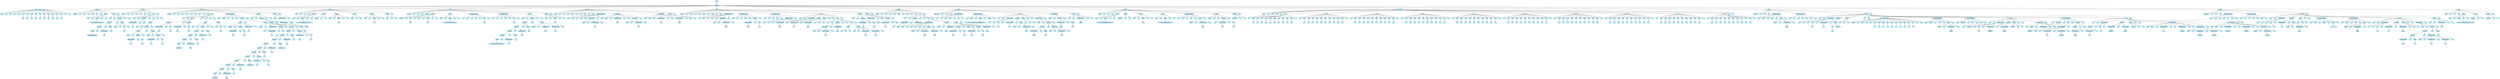 digraph arbolAST{
node [shape=oval, style=filled, color=lightblue2, fontname=Helvetica, fontsize=10];
edge [fontname=Helvetica, fontsize=10];
n0[label="INICIO"];
n1[label="INSTRUCCIONES"];
n0 -> n1;
n2[label="Declaracion de Arreglos"];
n1 -> n2;
n3[label="vector"];
n2 -> n3;
n4[label=":"];
n2 -> n4;
n5[label="INT"];
n2 -> n5;
n6[label="="];
n2 -> n6;
n7[label="["];
n2 -> n7;
n8[label="INT"];
n2 -> n8;
n9[label="100"];
n8 -> n9;
n10[label="INT"];
n2 -> n10;
n11[label="23"];
n10 -> n11;
n12[label="INT"];
n2 -> n12;
n13[label="54"];
n12 -> n13;
n14[label="INT"];
n2 -> n14;
n15[label="87"];
n14 -> n15;
n16[label="INT"];
n2 -> n16;
n17[label="64"];
n16 -> n17;
n18[label="INT"];
n2 -> n18;
n19[label="34"];
n18 -> n19;
n20[label="INT"];
n2 -> n20;
n21[label="78"];
n20 -> n21;
n22[label="INT"];
n2 -> n22;
n23[label="36"];
n22 -> n23;
n24[label="INT"];
n2 -> n24;
n25[label="14"];
n24 -> n25;
n26[label="INT"];
n2 -> n26;
n27[label="1"];
n26 -> n27;
n28[label="]"];
n2 -> n28;
n29[label=";"];
n2 -> n29;
n30[label="METODO"];
n1 -> n30;
n31[label="recursiva2"];
n30 -> n31;
n32[label="("];
n30 -> n32;
n33[label="valor"];
n30 -> n33;
n34[label=":"];
n30 -> n34;
n35[label="INT"];
n30 -> n35;
n36[label=")"];
n30 -> n36;
n37[label="{"];
n30 -> n37;
n38[label="PRINTLN"];
n30 -> n38;
n39[label="Println"];
n38 -> n39;
n40[label="("];
n38 -> n40;
n41[label="CADENA"];
n38 -> n41;
n42[label="========= Recursiva 2 ========="];
n41 -> n42;
n43[label=")"];
n38 -> n43;
n44[label=";"];
n38 -> n44;
n45[label="PRINTLN"];
n30 -> n45;
n46[label="Println"];
n45 -> n46;
n47[label="("];
n45 -> n47;
n48[label="ARITMETICA"];
n45 -> n48;
n49[label="ARITMETICA"];
n48 -> n49;
n50[label="ARITMETICA"];
n49 -> n50;
n51[label="CADENA"];
n50 -> n51;
n52[label="Resultado de fibonacci del valor "];
n51 -> n52;
n53[label="+"];
n50 -> n53;
n54[label="RECUPERAR_VARIABLE"];
n50 -> n54;
n55[label="valor"];
n54 -> n55;
n56[label="+"];
n49 -> n56;
n57[label="CADENA"];
n49 -> n57;
n58[label=" es "];
n57 -> n58;
n59[label="+"];
n48 -> n59;
n60[label="LLAMADA"];
n48 -> n60;
n61[label="fibonacci"];
n60 -> n61;
n62[label="("];
n60 -> n62;
n63[label="INT"];
n60 -> n63;
n64[label="20"];
n63 -> n64;
n65[label=")"];
n60 -> n65;
n66[label=")"];
n45 -> n66;
n67[label=";"];
n45 -> n67;
n68[label="}"];
n30 -> n68;
n69[label="METODO"];
n1 -> n69;
n70[label="fibonacci"];
n69 -> n70;
n71[label="("];
n69 -> n71;
n72[label="n"];
n69 -> n72;
n73[label=":"];
n69 -> n73;
n74[label="INT"];
n69 -> n74;
n75[label=")"];
n69 -> n75;
n76[label="{"];
n69 -> n76;
n77[label="IF"];
n69 -> n77;
n78[label="if"];
n77 -> n78;
n79[label="("];
n77 -> n79;
n80[label="RELACIONAL"];
n77 -> n80;
n81[label="RECUPERAR_VARIABLE"];
n80 -> n81;
n82[label="n"];
n81 -> n82;
n83[label=">"];
n80 -> n83;
n84[label="INT"];
n80 -> n84;
n85[label="1"];
n84 -> n85;
n86[label=")"];
n77 -> n86;
n87[label="{"];
n77 -> n87;
n88[label="IF"];
n77 -> n88;
n89[label="RETURN"];
n88 -> n89;
n90[label="return"];
n89 -> n90;
n91[label="ARITMETICA"];
n89 -> n91;
n92[label="LLAMADA"];
n91 -> n92;
n93[label="fibonacci"];
n92 -> n93;
n94[label="("];
n92 -> n94;
n95[label="ARITMETICA"];
n92 -> n95;
n96[label="RECUPERAR_VARIABLE"];
n95 -> n96;
n97[label="n"];
n96 -> n97;
n98[label="-"];
n95 -> n98;
n99[label="INT"];
n95 -> n99;
n100[label="1"];
n99 -> n100;
n101[label=")"];
n92 -> n101;
n102[label="+"];
n91 -> n102;
n103[label="LLAMADA"];
n91 -> n103;
n104[label="fibonacci"];
n103 -> n104;
n105[label="("];
n103 -> n105;
n106[label="ARITMETICA"];
n103 -> n106;
n107[label="RECUPERAR_VARIABLE"];
n106 -> n107;
n108[label="n"];
n107 -> n108;
n109[label="-"];
n106 -> n109;
n110[label="INT"];
n106 -> n110;
n111[label="2"];
n110 -> n111;
n112[label=")"];
n103 -> n112;
n113[label=";"];
n89 -> n113;
n114[label="}"];
n77 -> n114;
n115[label="}"];
n69 -> n115;
n116[label="METODO"];
n1 -> n116;
n117[label="recursiva3"];
n116 -> n117;
n118[label="("];
n116 -> n118;
n119[label="m"];
n116 -> n119;
n120[label=":"];
n116 -> n120;
n121[label="INT"];
n116 -> n121;
n122[label="n"];
n116 -> n122;
n123[label=":"];
n116 -> n123;
n124[label="INT"];
n116 -> n124;
n125[label=")"];
n116 -> n125;
n126[label="{"];
n116 -> n126;
n127[label="IF"];
n116 -> n127;
n128[label="if"];
n127 -> n128;
n129[label="("];
n127 -> n129;
n130[label="LOGICO"];
n127 -> n130;
n131[label="RELACIONAL"];
n130 -> n131;
n132[label="RECUPERAR_VARIABLE"];
n131 -> n132;
n133[label="m"];
n132 -> n133;
n134[label="=="];
n131 -> n134;
n135[label="INT"];
n131 -> n135;
n136[label="1"];
n135 -> n136;
n137[label="||"];
n130 -> n137;
n138[label="RELACIONAL"];
n130 -> n138;
n139[label="RECUPERAR_VARIABLE"];
n138 -> n139;
n140[label="n"];
n139 -> n140;
n141[label="=="];
n138 -> n141;
n142[label="INT"];
n138 -> n142;
n143[label="1"];
n142 -> n143;
n144[label=")"];
n127 -> n144;
n145[label="{"];
n127 -> n145;
n146[label="IF"];
n127 -> n146;
n147[label="PRINTLN"];
n146 -> n147;
n148[label="Println"];
n147 -> n148;
n149[label="("];
n147 -> n149;
n150[label="ARITMETICA"];
n147 -> n150;
n151[label="ARITMETICA"];
n150 -> n151;
n152[label="ARITMETICA"];
n151 -> n152;
n153[label="ARITMETICA"];
n152 -> n153;
n154[label="CADENA"];
n153 -> n154;
n155[label="Contar Caminos ("];
n154 -> n155;
n156[label="+"];
n153 -> n156;
n157[label="RECUPERAR_VARIABLE"];
n153 -> n157;
n158[label="m"];
n157 -> n158;
n159[label="+"];
n152 -> n159;
n160[label="CADENA"];
n152 -> n160;
n161[label=", "];
n160 -> n161;
n162[label="+"];
n151 -> n162;
n163[label="RECUPERAR_VARIABLE"];
n151 -> n163;
n164[label="n"];
n163 -> n164;
n165[label="+"];
n150 -> n165;
n166[label="CADENA"];
n150 -> n166;
n167[label=") = 1"];
n166 -> n167;
n168[label=")"];
n147 -> n168;
n169[label=";"];
n147 -> n169;
n170[label="RETURN"];
n146 -> n170;
n171[label="return"];
n170 -> n171;
n172[label="INT"];
n170 -> n172;
n173[label="1"];
n172 -> n173;
n174[label=";"];
n170 -> n174;
n175[label="}"];
n127 -> n175;
n176[label="DECLARACION_VARIABLES"];
n116 -> n176;
n177[label="var"];
n176 -> n177;
n178[label="resultado"];
n176 -> n178;
n179[label=":"];
n176 -> n179;
n180[label="INT"];
n176 -> n180;
n181[label="="];
n176 -> n181;
n182[label="ARITMETICA"];
n176 -> n182;
n183[label="LLAMADA"];
n182 -> n183;
n184[label="recursiva3"];
n183 -> n184;
n185[label="("];
n183 -> n185;
n186[label="ARITMETICA"];
n183 -> n186;
n187[label="RECUPERAR_VARIABLE"];
n186 -> n187;
n188[label="m"];
n187 -> n188;
n189[label="-"];
n186 -> n189;
n190[label="INT"];
n186 -> n190;
n191[label="1"];
n190 -> n191;
n192[label="RECUPERAR_VARIABLE"];
n183 -> n192;
n193[label="n"];
n192 -> n193;
n194[label=")"];
n183 -> n194;
n195[label="+"];
n182 -> n195;
n196[label="LLAMADA"];
n182 -> n196;
n197[label="recursiva3"];
n196 -> n197;
n198[label="("];
n196 -> n198;
n199[label="RECUPERAR_VARIABLE"];
n196 -> n199;
n200[label="m"];
n199 -> n200;
n201[label="ARITMETICA"];
n196 -> n201;
n202[label="RECUPERAR_VARIABLE"];
n201 -> n202;
n203[label="n"];
n202 -> n203;
n204[label="-"];
n201 -> n204;
n205[label="INT"];
n201 -> n205;
n206[label="1"];
n205 -> n206;
n207[label=")"];
n196 -> n207;
n208[label=";"];
n176 -> n208;
n209[label="PRINTLN"];
n116 -> n209;
n210[label="Println"];
n209 -> n210;
n211[label="("];
n209 -> n211;
n212[label="ARITMETICA"];
n209 -> n212;
n213[label="ARITMETICA"];
n212 -> n213;
n214[label="ARITMETICA"];
n213 -> n214;
n215[label="ARITMETICA"];
n214 -> n215;
n216[label="ARITMETICA"];
n215 -> n216;
n217[label="ARITMETICA"];
n216 -> n217;
n218[label="ARITMETICA"];
n217 -> n218;
n219[label="ARITMETICA"];
n218 -> n219;
n220[label="ARITMETICA"];
n219 -> n220;
n221[label="ARITMETICA"];
n220 -> n221;
n222[label="ARITMETICA"];
n221 -> n222;
n223[label="ARITMETICA"];
n222 -> n223;
n224[label="ARITMETICA"];
n223 -> n224;
n225[label="CADENA"];
n224 -> n225;
n226[label="Contar Caminos ("];
n225 -> n226;
n227[label="+"];
n224 -> n227;
n228[label="RECUPERAR_VARIABLE"];
n224 -> n228;
n229[label="m"];
n228 -> n229;
n230[label="+"];
n223 -> n230;
n231[label="CADENA"];
n223 -> n231;
n232[label=", "];
n231 -> n232;
n233[label="+"];
n222 -> n233;
n234[label="RECUPERAR_VARIABLE"];
n222 -> n234;
n235[label="n"];
n234 -> n235;
n236[label="+"];
n221 -> n236;
n237[label="CADENA"];
n221 -> n237;
n238[label=") = Contar Caminos("];
n237 -> n238;
n239[label="+"];
n220 -> n239;
n240[label="ARITMETICA"];
n220 -> n240;
n241[label="RECUPERAR_VARIABLE"];
n240 -> n241;
n242[label="m"];
n241 -> n242;
n243[label="-"];
n240 -> n243;
n244[label="INT"];
n240 -> n244;
n245[label="1"];
n244 -> n245;
n246[label="+"];
n219 -> n246;
n247[label="CADENA"];
n219 -> n247;
n248[label=", "];
n247 -> n248;
n249[label="+"];
n218 -> n249;
n250[label="RECUPERAR_VARIABLE"];
n218 -> n250;
n251[label="n"];
n250 -> n251;
n252[label="+"];
n217 -> n252;
n253[label="CADENA"];
n217 -> n253;
n254[label=") + Contar Caminos("];
n253 -> n254;
n255[label="+"];
n216 -> n255;
n256[label="RECUPERAR_VARIABLE"];
n216 -> n256;
n257[label="m"];
n256 -> n257;
n258[label="+"];
n215 -> n258;
n259[label="CADENA"];
n215 -> n259;
n260[label=", "];
n259 -> n260;
n261[label="+"];
n214 -> n261;
n262[label="ARITMETICA"];
n214 -> n262;
n263[label="RECUPERAR_VARIABLE"];
n262 -> n263;
n264[label="n"];
n263 -> n264;
n265[label="-"];
n262 -> n265;
n266[label="INT"];
n262 -> n266;
n267[label="1"];
n266 -> n267;
n268[label="+"];
n213 -> n268;
n269[label="CADENA"];
n213 -> n269;
n270[label=") = "];
n269 -> n270;
n271[label="+"];
n212 -> n271;
n272[label="RECUPERAR_VARIABLE"];
n212 -> n272;
n273[label="resultado"];
n272 -> n273;
n274[label=")"];
n209 -> n274;
n275[label=";"];
n209 -> n275;
n276[label="RETURN"];
n116 -> n276;
n277[label="return"];
n276 -> n277;
n278[label="RECUPERAR_VARIABLE"];
n276 -> n278;
n279[label="resultado"];
n278 -> n279;
n280[label=";"];
n276 -> n280;
n281[label="}"];
n116 -> n281;
n282[label="METODO"];
n1 -> n282;
n283[label="main"];
n282 -> n283;
n284[label="("];
n282 -> n284;
n285[label=")"];
n282 -> n285;
n286[label="{"];
n282 -> n286;
n287[label="PRINTLN"];
n282 -> n287;
n288[label="Println"];
n287 -> n288;
n289[label="("];
n287 -> n289;
n290[label="CADENA"];
n287 -> n290;
n291[label="-----------------CALIFICACION ARCHIVO 2-----------------\n"];
n290 -> n291;
n292[label=")"];
n287 -> n292;
n293[label=";"];
n287 -> n293;
n294[label="LLAMADA"];
n282 -> n294;
n295[label="recursivas"];
n294 -> n295;
n296[label="("];
n294 -> n296;
n297[label=")"];
n294 -> n297;
n298[label="PRINTLN"];
n282 -> n298;
n299[label="Println"];
n298 -> n299;
n300[label="("];
n298 -> n300;
n301[label="CADENA"];
n298 -> n301;
n302[label=""];
n301 -> n302;
n303[label=")"];
n298 -> n303;
n304[label=";"];
n298 -> n304;
n305[label="LLAMADA"];
n282 -> n305;
n306[label="vector1"];
n305 -> n306;
n307[label="("];
n305 -> n307;
n308[label=")"];
n305 -> n308;
n309[label="PRINTLN"];
n282 -> n309;
n310[label="Println"];
n309 -> n310;
n311[label="("];
n309 -> n311;
n312[label="CADENA"];
n309 -> n312;
n313[label=""];
n312 -> n313;
n314[label=")"];
n309 -> n314;
n315[label=";"];
n309 -> n315;
n316[label="LLAMADA"];
n282 -> n316;
n317[label="matriz"];
n316 -> n317;
n318[label="("];
n316 -> n318;
n319[label=")"];
n316 -> n319;
n320[label="}"];
n282 -> n320;
n321[label="METODO"];
n1 -> n321;
n322[label="recursivas"];
n321 -> n322;
n323[label="("];
n321 -> n323;
n324[label=")"];
n321 -> n324;
n325[label="{"];
n321 -> n325;
n326[label="LLAMADA"];
n321 -> n326;
n327[label="recursiva2"];
n326 -> n327;
n328[label="("];
n326 -> n328;
n329[label="INT"];
n326 -> n329;
n330[label="20"];
n329 -> n330;
n331[label=")"];
n326 -> n331;
n332[label="PRINTLN"];
n321 -> n332;
n333[label="Println"];
n332 -> n333;
n334[label="("];
n332 -> n334;
n335[label="CADENA"];
n332 -> n335;
n336[label=""];
n335 -> n336;
n337[label=")"];
n332 -> n337;
n338[label=";"];
n332 -> n338;
n339[label="PRINTLN"];
n321 -> n339;
n340[label="Println"];
n339 -> n340;
n341[label="("];
n339 -> n341;
n342[label="CADENA"];
n339 -> n342;
n343[label="========= Recursiva 3 ========="];
n342 -> n343;
n344[label=")"];
n339 -> n344;
n345[label=";"];
n339 -> n345;
n346[label="DECLARACION_VARIABLES"];
n321 -> n346;
n347[label="var"];
n346 -> n347;
n348[label="m"];
n346 -> n348;
n349[label=":"];
n346 -> n349;
n350[label="INT"];
n346 -> n350;
n351[label="="];
n346 -> n351;
n352[label="INT"];
n346 -> n352;
n353[label="3"];
n352 -> n353;
n354[label=";"];
n346 -> n354;
n355[label="DECLARACION_VARIABLES"];
n321 -> n355;
n356[label="var"];
n355 -> n356;
n357[label="n"];
n355 -> n357;
n358[label=":"];
n355 -> n358;
n359[label="INT"];
n355 -> n359;
n360[label="="];
n355 -> n360;
n361[label="INT"];
n355 -> n361;
n362[label="3"];
n361 -> n362;
n363[label=";"];
n355 -> n363;
n364[label="PRINTLN"];
n321 -> n364;
n365[label="Println"];
n364 -> n365;
n366[label="("];
n364 -> n366;
n367[label="ARITMETICA"];
n364 -> n367;
n368[label="ARITMETICA"];
n367 -> n368;
n369[label="ARITMETICA"];
n368 -> n369;
n370[label="ARITMETICA"];
n369 -> n370;
n371[label="ARITMETICA"];
n370 -> n371;
n372[label="CADENA"];
n371 -> n372;
n373[label="La cantidad de caminos en una cuadricula de "];
n372 -> n373;
n374[label="+"];
n371 -> n374;
n375[label="RECUPERAR_VARIABLE"];
n371 -> n375;
n376[label="m"];
n375 -> n376;
n377[label="+"];
n370 -> n377;
n378[label="CADENA"];
n370 -> n378;
n379[label="x"];
n378 -> n379;
n380[label="+"];
n369 -> n380;
n381[label="RECUPERAR_VARIABLE"];
n369 -> n381;
n382[label="n"];
n381 -> n382;
n383[label="+"];
n368 -> n383;
n384[label="CADENA"];
n368 -> n384;
n385[label=" es: "];
n384 -> n385;
n386[label="+"];
n367 -> n386;
n387[label="LLAMADA"];
n367 -> n387;
n388[label="recursiva3"];
n387 -> n388;
n389[label="("];
n387 -> n389;
n390[label="RECUPERAR_VARIABLE"];
n387 -> n390;
n391[label="m"];
n390 -> n391;
n392[label="RECUPERAR_VARIABLE"];
n387 -> n392;
n393[label="n"];
n392 -> n393;
n394[label=")"];
n387 -> n394;
n395[label=")"];
n364 -> n395;
n396[label=";"];
n364 -> n396;
n397[label="PRINTLN"];
n321 -> n397;
n398[label="Println"];
n397 -> n398;
n399[label="("];
n397 -> n399;
n400[label="CADENA"];
n397 -> n400;
n401[label=""];
n400 -> n401;
n402[label=")"];
n397 -> n402;
n403[label=";"];
n397 -> n403;
n404[label="}"];
n321 -> n404;
n405[label="METODO"];
n1 -> n405;
n406[label="swap"];
n405 -> n406;
n407[label="("];
n405 -> n407;
n408[label="i"];
n405 -> n408;
n409[label=":"];
n405 -> n409;
n410[label="INT"];
n405 -> n410;
n411[label="j"];
n405 -> n411;
n412[label=":"];
n405 -> n412;
n413[label="INT"];
n405 -> n413;
n414[label=")"];
n405 -> n414;
n415[label="{"];
n405 -> n415;
n416[label="DECLARACION_VARIABLES"];
n405 -> n416;
n417[label="const"];
n416 -> n417;
n418[label="temp"];
n416 -> n418;
n419[label=":"];
n416 -> n419;
n420[label="INT"];
n416 -> n420;
n421[label="="];
n416 -> n421;
n422[label="ACCESO_VECTOR"];
n416 -> n422;
n423[label="vector"];
n422 -> n423;
n424[label="["];
n422 -> n424;
n425[label="RECUPERAR_VARIABLE"];
n422 -> n425;
n426[label="i"];
n425 -> n426;
n427[label="]"];
n422 -> n427;
n428[label=";"];
n416 -> n428;
n429[label="ASIG_ARREGLOS"];
n405 -> n429;
n430[label="ASIG"];
n429 -> n430;
n431[label="vector"];
n429 -> n431;
n432[label="["];
n429 -> n432;
n433[label="RECUPERAR_VARIABLE"];
n429 -> n433;
n434[label="i"];
n433 -> n434;
n435[label="]"];
n429 -> n435;
n436[label="="];
n429 -> n436;
n437[label="ACCESO_VECTOR"];
n429 -> n437;
n438[label="vector"];
n437 -> n438;
n439[label="["];
n437 -> n439;
n440[label="RECUPERAR_VARIABLE"];
n437 -> n440;
n441[label="j"];
n440 -> n441;
n442[label="]"];
n437 -> n442;
n443[label=";"];
n429 -> n443;
n444[label="ASIG_ARREGLOS"];
n405 -> n444;
n445[label="ASIG"];
n444 -> n445;
n446[label="vector"];
n444 -> n446;
n447[label="["];
n444 -> n447;
n448[label="RECUPERAR_VARIABLE"];
n444 -> n448;
n449[label="j"];
n448 -> n449;
n450[label="]"];
n444 -> n450;
n451[label="="];
n444 -> n451;
n452[label="RECUPERAR_VARIABLE"];
n444 -> n452;
n453[label="temp"];
n452 -> n453;
n454[label=";"];
n444 -> n454;
n455[label="RETURN"];
n405 -> n455;
n456[label="return"];
n455 -> n456;
n457[label=";"];
n455 -> n457;
n458[label="}"];
n405 -> n458;
n459[label="METODO"];
n1 -> n459;
n460[label="particion"];
n459 -> n460;
n461[label="("];
n459 -> n461;
n462[label="menor"];
n459 -> n462;
n463[label=":"];
n459 -> n463;
n464[label="INT"];
n459 -> n464;
n465[label="mayor"];
n459 -> n465;
n466[label=":"];
n459 -> n466;
n467[label="INT"];
n459 -> n467;
n468[label=")"];
n459 -> n468;
n469[label="{"];
n459 -> n469;
n470[label="DECLARACION_VARIABLES"];
n459 -> n470;
n471[label="var"];
n470 -> n471;
n472[label="pivote"];
n470 -> n472;
n473[label=":"];
n470 -> n473;
n474[label="INT"];
n470 -> n474;
n475[label="="];
n470 -> n475;
n476[label="ACCESO_VECTOR"];
n470 -> n476;
n477[label="vector"];
n476 -> n477;
n478[label="["];
n476 -> n478;
n479[label="RECUPERAR_VARIABLE"];
n476 -> n479;
n480[label="mayor"];
n479 -> n480;
n481[label="]"];
n476 -> n481;
n482[label=";"];
n470 -> n482;
n483[label="DECLARACION_VARIABLES"];
n459 -> n483;
n484[label="var"];
n483 -> n484;
n485[label="i"];
n483 -> n485;
n486[label=":"];
n483 -> n486;
n487[label="INT"];
n483 -> n487;
n488[label="="];
n483 -> n488;
n489[label="ARITMETICA"];
n483 -> n489;
n490[label="RECUPERAR_VARIABLE"];
n489 -> n490;
n491[label="menor"];
n490 -> n491;
n492[label="-"];
n489 -> n492;
n493[label="INT"];
n489 -> n493;
n494[label="1"];
n493 -> n494;
n495[label=";"];
n483 -> n495;
n496[label="DECLARACION_VARIABLES"];
n459 -> n496;
n497[label="var"];
n496 -> n497;
n498[label="j"];
n496 -> n498;
n499[label=":"];
n496 -> n499;
n500[label="INT"];
n496 -> n500;
n501[label="="];
n496 -> n501;
n502[label="RECUPERAR_VARIABLE"];
n496 -> n502;
n503[label="menor"];
n502 -> n503;
n504[label=";"];
n496 -> n504;
n505[label="FOR"];
n459 -> n505;
n506[label="for"];
n505 -> n506;
n507[label="("];
n505 -> n507;
n508[label="ASIGNAR_VARIABLE"];
n505 -> n508;
n509[label="j"];
n508 -> n509;
n510[label="="];
n508 -> n510;
n511[label="RECUPERAR_VARIABLE"];
n508 -> n511;
n512[label="menor"];
n511 -> n512;
n513[label=";"];
n508 -> n513;
n514[label="RELACIONAL"];
n505 -> n514;
n515[label="RECUPERAR_VARIABLE"];
n514 -> n515;
n516[label="j"];
n515 -> n516;
n517[label="<="];
n514 -> n517;
n518[label="RECUPERAR_VARIABLE"];
n514 -> n518;
n519[label="mayor"];
n518 -> n519;
n520[label="INC_DEC"];
n505 -> n520;
n521[label="j"];
n520 -> n521;
n522[label="++"];
n520 -> n522;
n523[label=";"];
n520 -> n523;
n524[label=")"];
n505 -> n524;
n525[label="{"];
n505 -> n525;
n526[label="IF"];
n505 -> n526;
n527[label="if"];
n526 -> n527;
n528[label="("];
n526 -> n528;
n529[label="RELACIONAL"];
n526 -> n529;
n530[label="ACCESO_VECTOR"];
n529 -> n530;
n531[label="vector"];
n530 -> n531;
n532[label="["];
n530 -> n532;
n533[label="RECUPERAR_VARIABLE"];
n530 -> n533;
n534[label="j"];
n533 -> n534;
n535[label="]"];
n530 -> n535;
n536[label="<"];
n529 -> n536;
n537[label="RECUPERAR_VARIABLE"];
n529 -> n537;
n538[label="pivote"];
n537 -> n538;
n539[label=")"];
n526 -> n539;
n540[label="{"];
n526 -> n540;
n541[label="IF"];
n526 -> n541;
n542[label="INC_DEC"];
n541 -> n542;
n543[label="i"];
n542 -> n543;
n544[label="++"];
n542 -> n544;
n545[label=";"];
n542 -> n545;
n546[label="LLAMADA"];
n541 -> n546;
n547[label="swap"];
n546 -> n547;
n548[label="("];
n546 -> n548;
n549[label="RECUPERAR_VARIABLE"];
n546 -> n549;
n550[label="i"];
n549 -> n550;
n551[label="RECUPERAR_VARIABLE"];
n546 -> n551;
n552[label="j"];
n551 -> n552;
n553[label=")"];
n546 -> n553;
n554[label="}"];
n526 -> n554;
n555[label="}"];
n505 -> n555;
n556[label="LLAMADA"];
n459 -> n556;
n557[label="swap"];
n556 -> n557;
n558[label="("];
n556 -> n558;
n559[label="ARITMETICA"];
n556 -> n559;
n560[label="RECUPERAR_VARIABLE"];
n559 -> n560;
n561[label="i"];
n560 -> n561;
n562[label="+"];
n559 -> n562;
n563[label="INT"];
n559 -> n563;
n564[label="1"];
n563 -> n564;
n565[label="RECUPERAR_VARIABLE"];
n556 -> n565;
n566[label="mayor"];
n565 -> n566;
n567[label=")"];
n556 -> n567;
n568[label="RETURN"];
n459 -> n568;
n569[label="return"];
n568 -> n569;
n570[label="ARITMETICA"];
n568 -> n570;
n571[label="RECUPERAR_VARIABLE"];
n570 -> n571;
n572[label="i"];
n571 -> n572;
n573[label="+"];
n570 -> n573;
n574[label="INT"];
n570 -> n574;
n575[label="1"];
n574 -> n575;
n576[label=";"];
n568 -> n576;
n577[label="}"];
n459 -> n577;
n578[label="METODO"];
n1 -> n578;
n579[label="quicksort"];
n578 -> n579;
n580[label="("];
n578 -> n580;
n581[label="menor"];
n578 -> n581;
n582[label=":"];
n578 -> n582;
n583[label="INT"];
n578 -> n583;
n584[label="mayor"];
n578 -> n584;
n585[label=":"];
n578 -> n585;
n586[label="INT"];
n578 -> n586;
n587[label=")"];
n578 -> n587;
n588[label="{"];
n578 -> n588;
n589[label="IF"];
n578 -> n589;
n590[label="if"];
n589 -> n590;
n591[label="("];
n589 -> n591;
n592[label="RELACIONAL"];
n589 -> n592;
n593[label="RECUPERAR_VARIABLE"];
n592 -> n593;
n594[label="menor"];
n593 -> n594;
n595[label="<"];
n592 -> n595;
n596[label="RECUPERAR_VARIABLE"];
n592 -> n596;
n597[label="mayor"];
n596 -> n597;
n598[label=")"];
n589 -> n598;
n599[label="{"];
n589 -> n599;
n600[label="IF"];
n589 -> n600;
n601[label="DECLARACION_VARIABLES"];
n600 -> n601;
n602[label="var"];
n601 -> n602;
n603[label="pi"];
n601 -> n603;
n604[label=":"];
n601 -> n604;
n605[label="INT"];
n601 -> n605;
n606[label="="];
n601 -> n606;
n607[label="LLAMADA"];
n601 -> n607;
n608[label="particion"];
n607 -> n608;
n609[label="("];
n607 -> n609;
n610[label="RECUPERAR_VARIABLE"];
n607 -> n610;
n611[label="menor"];
n610 -> n611;
n612[label="RECUPERAR_VARIABLE"];
n607 -> n612;
n613[label="mayor"];
n612 -> n613;
n614[label=")"];
n607 -> n614;
n615[label=";"];
n601 -> n615;
n616[label="LLAMADA"];
n600 -> n616;
n617[label="quicksort"];
n616 -> n617;
n618[label="("];
n616 -> n618;
n619[label="RECUPERAR_VARIABLE"];
n616 -> n619;
n620[label="menor"];
n619 -> n620;
n621[label="ARITMETICA"];
n616 -> n621;
n622[label="RECUPERAR_VARIABLE"];
n621 -> n622;
n623[label="pi"];
n622 -> n623;
n624[label="-"];
n621 -> n624;
n625[label="INT"];
n621 -> n625;
n626[label="1"];
n625 -> n626;
n627[label=")"];
n616 -> n627;
n628[label="LLAMADA"];
n600 -> n628;
n629[label="quicksort"];
n628 -> n629;
n630[label="("];
n628 -> n630;
n631[label="ARITMETICA"];
n628 -> n631;
n632[label="RECUPERAR_VARIABLE"];
n631 -> n632;
n633[label="pi"];
n632 -> n633;
n634[label="+"];
n631 -> n634;
n635[label="INT"];
n631 -> n635;
n636[label="1"];
n635 -> n636;
n637[label="RECUPERAR_VARIABLE"];
n628 -> n637;
n638[label="mayor"];
n637 -> n638;
n639[label=")"];
n628 -> n639;
n640[label="}"];
n589 -> n640;
n641[label="}"];
n578 -> n641;
n642[label="METODO"];
n1 -> n642;
n643[label="imprimirvector"];
n642 -> n643;
n644[label="("];
n642 -> n644;
n645[label=")"];
n642 -> n645;
n646[label="{"];
n642 -> n646;
n647[label="DECLARACION_VARIABLES"];
n642 -> n647;
n648[label="var"];
n647 -> n648;
n649[label="i"];
n647 -> n649;
n650[label=":"];
n647 -> n650;
n651[label="INT"];
n647 -> n651;
n652[label="="];
n647 -> n652;
n653[label="INT"];
n647 -> n653;
n654[label="0"];
n653 -> n654;
n655[label=";"];
n647 -> n655;
n656[label="DECLARACION_VARIABLES"];
n642 -> n656;
n657[label="var"];
n656 -> n657;
n658[label="cadena"];
n656 -> n658;
n659[label=":"];
n656 -> n659;
n660[label="CADENA"];
n656 -> n660;
n661[label="="];
n656 -> n661;
n662[label="CADENA"];
n656 -> n662;
n663[label="[ 100 23 54 87 64 34 78 36 14 1 ] 1 14 23 34 36 54 64 78 87 100 ]"];
n662 -> n663;
n664[label=";"];
n656 -> n664;
n665[label="FOR"];
n642 -> n665;
n666[label="for"];
n665 -> n666;
n667[label="("];
n665 -> n667;
n668[label="ASIGNAR_VARIABLE"];
n665 -> n668;
n669[label="i"];
n668 -> n669;
n670[label="="];
n668 -> n670;
n671[label="INT"];
n668 -> n671;
n672[label="0"];
n671 -> n672;
n673[label=";"];
n668 -> n673;
n674[label="RELACIONAL"];
n665 -> n674;
n675[label="RECUPERAR_VARIABLE"];
n674 -> n675;
n676[label="i"];
n675 -> n676;
n677[label="<"];
n674 -> n677;
n678[label="LENGTH"];
n674 -> n678;
n679[label="LENGTH"];
n678 -> n679;
n680[label="("];
n678 -> n680;
n681[label="RECUPERAR_VARIABLE"];
n678 -> n681;
n682[label="vector"];
n681 -> n682;
n683[label=")"];
n678 -> n683;
n684[label="INC_DEC"];
n665 -> n684;
n685[label="i"];
n684 -> n685;
n686[label="++"];
n684 -> n686;
n687[label=";"];
n684 -> n687;
n688[label=")"];
n665 -> n688;
n689[label="{"];
n665 -> n689;
n690[label="ASIGNAR_VARIABLE"];
n665 -> n690;
n691[label="cadena"];
n690 -> n691;
n692[label="="];
n690 -> n692;
n693[label="ARITMETICA"];
n690 -> n693;
n694[label="ARITMETICA"];
n693 -> n694;
n695[label="RECUPERAR_VARIABLE"];
n694 -> n695;
n696[label="cadena"];
n695 -> n696;
n697[label="+"];
n694 -> n697;
n698[label="CADENA"];
n694 -> n698;
n699[label=" "];
n698 -> n699;
n700[label="+"];
n693 -> n700;
n701[label="ACCESO_VECTOR"];
n693 -> n701;
n702[label="vector"];
n701 -> n702;
n703[label="["];
n701 -> n703;
n704[label="RECUPERAR_VARIABLE"];
n701 -> n704;
n705[label="i"];
n704 -> n705;
n706[label="]"];
n701 -> n706;
n707[label=";"];
n690 -> n707;
n708[label="}"];
n665 -> n708;
n709[label="ASIGNAR_VARIABLE"];
n642 -> n709;
n710[label="cadena"];
n709 -> n710;
n711[label="="];
n709 -> n711;
n712[label="ARITMETICA"];
n709 -> n712;
n713[label="RECUPERAR_VARIABLE"];
n712 -> n713;
n714[label="cadena"];
n713 -> n714;
n715[label="+"];
n712 -> n715;
n716[label="CADENA"];
n712 -> n716;
n717[label=" ]"];
n716 -> n717;
n718[label=";"];
n709 -> n718;
n719[label="PRINTLN"];
n642 -> n719;
n720[label="Println"];
n719 -> n720;
n721[label="("];
n719 -> n721;
n722[label="RECUPERAR_VARIABLE"];
n719 -> n722;
n723[label="cadena"];
n722 -> n723;
n724[label=")"];
n719 -> n724;
n725[label=";"];
n719 -> n725;
n726[label="}"];
n642 -> n726;
n727[label="METODO"];
n1 -> n727;
n728[label="vector1"];
n727 -> n728;
n729[label="("];
n727 -> n729;
n730[label=")"];
n727 -> n730;
n731[label="{"];
n727 -> n731;
n732[label="PRINTLN"];
n727 -> n732;
n733[label="Println"];
n732 -> n733;
n734[label="("];
n732 -> n734;
n735[label="CADENA"];
n732 -> n735;
n736[label="========= Vector desordenado ========="];
n735 -> n736;
n737[label=")"];
n732 -> n737;
n738[label=";"];
n732 -> n738;
n739[label="LLAMADA"];
n727 -> n739;
n740[label="imprimirvector"];
n739 -> n740;
n741[label="("];
n739 -> n741;
n742[label=")"];
n739 -> n742;
n743[label="PRINTLN"];
n727 -> n743;
n744[label="Println"];
n743 -> n744;
n745[label="("];
n743 -> n745;
n746[label="CADENA"];
n743 -> n746;
n747[label=""];
n746 -> n747;
n748[label=")"];
n743 -> n748;
n749[label=";"];
n743 -> n749;
n750[label="PRINTLN"];
n727 -> n750;
n751[label="Println"];
n750 -> n751;
n752[label="("];
n750 -> n752;
n753[label="CADENA"];
n750 -> n753;
n754[label="========= Vector ordenado ========="];
n753 -> n754;
n755[label=")"];
n750 -> n755;
n756[label=";"];
n750 -> n756;
n757[label="DECLARACION_VARIABLES"];
n727 -> n757;
n758[label="var"];
n757 -> n758;
n759[label="n"];
n757 -> n759;
n760[label=":"];
n757 -> n760;
n761[label="INT"];
n757 -> n761;
n762[label="="];
n757 -> n762;
n763[label="LENGTH"];
n757 -> n763;
n764[label="LENGTH"];
n763 -> n764;
n765[label="("];
n763 -> n765;
n766[label="RECUPERAR_VARIABLE"];
n763 -> n766;
n767[label="vector"];
n766 -> n767;
n768[label=")"];
n763 -> n768;
n769[label=";"];
n757 -> n769;
n770[label="LLAMADA"];
n727 -> n770;
n771[label="quicksort"];
n770 -> n771;
n772[label="("];
n770 -> n772;
n773[label="INT"];
n770 -> n773;
n774[label="0"];
n773 -> n774;
n775[label="ARITMETICA"];
n770 -> n775;
n776[label="RECUPERAR_VARIABLE"];
n775 -> n776;
n777[label="n"];
n776 -> n777;
n778[label="-"];
n775 -> n778;
n779[label="INT"];
n775 -> n779;
n780[label="1"];
n779 -> n780;
n781[label=")"];
n770 -> n781;
n782[label="LLAMADA"];
n727 -> n782;
n783[label="imprimirvector"];
n782 -> n783;
n784[label="("];
n782 -> n784;
n785[label=")"];
n782 -> n785;
n786[label="}"];
n727 -> n786;
n787[label="Declaracion de Arreglos 2D"];
n1 -> n787;
n788[label="vector2"];
n787 -> n788;
n789[label=":"];
n787 -> n789;
n790[label="CHAR"];
n787 -> n790;
n791[label="="];
n787 -> n791;
n792[label="["];
n787 -> n792;
n793[label="Fila"];
n787 -> n793;
n794[label="["];
n793 -> n794;
n795[label="CHAR"];
n793 -> n795;
n796[label="."];
n795 -> n796;
n797[label="CHAR"];
n793 -> n797;
n798[label="."];
n797 -> n798;
n799[label="CHAR"];
n793 -> n799;
n800[label="."];
n799 -> n800;
n801[label="CHAR"];
n793 -> n801;
n802[label="."];
n801 -> n802;
n803[label="CHAR"];
n793 -> n803;
n804[label="."];
n803 -> n804;
n805[label="CHAR"];
n793 -> n805;
n806[label="."];
n805 -> n806;
n807[label="CHAR"];
n793 -> n807;
n808[label="."];
n807 -> n808;
n809[label="CHAR"];
n793 -> n809;
n810[label="."];
n809 -> n810;
n811[label="CHAR"];
n793 -> n811;
n812[label="."];
n811 -> n812;
n813[label="CHAR"];
n793 -> n813;
n814[label="4"];
n813 -> n814;
n815[label="]"];
n793 -> n815;
n816[label="Fila"];
n787 -> n816;
n817[label="["];
n816 -> n817;
n818[label="CHAR"];
n816 -> n818;
n819[label="."];
n818 -> n819;
n820[label="CHAR"];
n816 -> n820;
n821[label="."];
n820 -> n821;
n822[label="CHAR"];
n816 -> n822;
n823[label="."];
n822 -> n823;
n824[label="CHAR"];
n816 -> n824;
n825[label="."];
n824 -> n825;
n826[label="CHAR"];
n816 -> n826;
n827[label="."];
n826 -> n827;
n828[label="CHAR"];
n816 -> n828;
n829[label="."];
n828 -> n829;
n830[label="CHAR"];
n816 -> n830;
n831[label="."];
n830 -> n831;
n832[label="CHAR"];
n816 -> n832;
n833[label="."];
n832 -> n833;
n834[label="CHAR"];
n816 -> n834;
n835[label="2"];
n834 -> n835;
n836[label="CHAR"];
n816 -> n836;
n837[label="."];
n836 -> n837;
n838[label="]"];
n816 -> n838;
n839[label="Fila"];
n787 -> n839;
n840[label="["];
n839 -> n840;
n841[label="CHAR"];
n839 -> n841;
n842[label="."];
n841 -> n842;
n843[label="CHAR"];
n839 -> n843;
n844[label="."];
n843 -> n844;
n845[label="CHAR"];
n839 -> n845;
n846[label="."];
n845 -> n846;
n847[label="CHAR"];
n839 -> n847;
n848[label="."];
n847 -> n848;
n849[label="CHAR"];
n839 -> n849;
n850[label="."];
n849 -> n850;
n851[label="CHAR"];
n839 -> n851;
n852[label="."];
n851 -> n852;
n853[label="CHAR"];
n839 -> n853;
n854[label="."];
n853 -> n854;
n855[label="CHAR"];
n839 -> n855;
n856[label="J"];
n855 -> n856;
n857[label="CHAR"];
n839 -> n857;
n858[label="."];
n857 -> n858;
n859[label="CHAR"];
n839 -> n859;
n860[label="."];
n859 -> n860;
n861[label="]"];
n839 -> n861;
n862[label="Fila"];
n787 -> n862;
n863[label="["];
n862 -> n863;
n864[label="CHAR"];
n862 -> n864;
n865[label="."];
n864 -> n865;
n866[label="CHAR"];
n862 -> n866;
n867[label="."];
n866 -> n867;
n868[label="CHAR"];
n862 -> n868;
n869[label="."];
n868 -> n869;
n870[label="CHAR"];
n862 -> n870;
n871[label="."];
n870 -> n871;
n872[label="CHAR"];
n862 -> n872;
n873[label="."];
n872 -> n873;
n874[label="CHAR"];
n862 -> n874;
n875[label="."];
n874 -> n875;
n876[label="CHAR"];
n862 -> n876;
n877[label="."];
n876 -> n877;
n878[label="CHAR"];
n862 -> n878;
n879[label="."];
n878 -> n879;
n880[label="CHAR"];
n862 -> n880;
n881[label="."];
n880 -> n881;
n882[label="CHAR"];
n862 -> n882;
n883[label="."];
n882 -> n883;
n884[label="]"];
n862 -> n884;
n885[label="Fila"];
n787 -> n885;
n886[label="["];
n885 -> n886;
n887[label="CHAR"];
n885 -> n887;
n888[label="."];
n887 -> n888;
n889[label="CHAR"];
n885 -> n889;
n890[label="."];
n889 -> n890;
n891[label="CHAR"];
n885 -> n891;
n892[label="."];
n891 -> n892;
n893[label="CHAR"];
n885 -> n893;
n894[label="."];
n893 -> n894;
n895[label="CHAR"];
n885 -> n895;
n896[label="."];
n895 -> n896;
n897[label="CHAR"];
n885 -> n897;
n898[label="1"];
n897 -> n898;
n899[label="CHAR"];
n885 -> n899;
n900[label="."];
n899 -> n900;
n901[label="CHAR"];
n885 -> n901;
n902[label="."];
n901 -> n902;
n903[label="CHAR"];
n885 -> n903;
n904[label="."];
n903 -> n904;
n905[label="CHAR"];
n885 -> n905;
n906[label="."];
n905 -> n906;
n907[label="]"];
n885 -> n907;
n908[label="Fila"];
n787 -> n908;
n909[label="["];
n908 -> n909;
n910[label="CHAR"];
n908 -> n910;
n911[label="."];
n910 -> n911;
n912[label="CHAR"];
n908 -> n912;
n913[label="."];
n912 -> n913;
n914[label="CHAR"];
n908 -> n914;
n915[label="."];
n914 -> n915;
n916[label="CHAR"];
n908 -> n916;
n917[label="."];
n916 -> n917;
n918[label="CHAR"];
n908 -> n918;
n919[label="I"];
n918 -> n919;
n920[label="CHAR"];
n908 -> n920;
n921[label="."];
n920 -> n921;
n922[label="CHAR"];
n908 -> n922;
n923[label="."];
n922 -> n923;
n924[label="CHAR"];
n908 -> n924;
n925[label="."];
n924 -> n925;
n926[label="CHAR"];
n908 -> n926;
n927[label="."];
n926 -> n927;
n928[label="CHAR"];
n908 -> n928;
n929[label="."];
n928 -> n929;
n930[label="]"];
n908 -> n930;
n931[label="Fila"];
n787 -> n931;
n932[label="["];
n931 -> n932;
n933[label="CHAR"];
n931 -> n933;
n934[label="."];
n933 -> n934;
n935[label="CHAR"];
n931 -> n935;
n936[label="."];
n935 -> n936;
n937[label="CHAR"];
n931 -> n937;
n938[label="."];
n937 -> n938;
n939[label="CHAR"];
n931 -> n939;
n940[label="P"];
n939 -> n940;
n941[label="CHAR"];
n931 -> n941;
n942[label="."];
n941 -> n942;
n943[label="CHAR"];
n931 -> n943;
n944[label="."];
n943 -> n944;
n945[label="CHAR"];
n931 -> n945;
n946[label="."];
n945 -> n946;
n947[label="CHAR"];
n931 -> n947;
n948[label="."];
n947 -> n948;
n949[label="CHAR"];
n931 -> n949;
n950[label="."];
n949 -> n950;
n951[label="CHAR"];
n931 -> n951;
n952[label="."];
n951 -> n952;
n953[label="]"];
n931 -> n953;
n954[label="Fila"];
n787 -> n954;
n955[label="["];
n954 -> n955;
n956[label="CHAR"];
n954 -> n956;
n957[label="."];
n956 -> n957;
n958[label="CHAR"];
n954 -> n958;
n959[label="."];
n958 -> n959;
n960[label="CHAR"];
n954 -> n960;
n961[label="M"];
n960 -> n961;
n962[label="CHAR"];
n954 -> n962;
n963[label="."];
n962 -> n963;
n964[label="CHAR"];
n954 -> n964;
n965[label="."];
n964 -> n965;
n966[label="CHAR"];
n954 -> n966;
n967[label="."];
n966 -> n967;
n968[label="CHAR"];
n954 -> n968;
n969[label="."];
n968 -> n969;
n970[label="CHAR"];
n954 -> n970;
n971[label="."];
n970 -> n971;
n972[label="CHAR"];
n954 -> n972;
n973[label="."];
n972 -> n973;
n974[label="CHAR"];
n954 -> n974;
n975[label="."];
n974 -> n975;
n976[label="]"];
n954 -> n976;
n977[label="Fila"];
n787 -> n977;
n978[label="["];
n977 -> n978;
n979[label="CHAR"];
n977 -> n979;
n980[label="."];
n979 -> n980;
n981[label="CHAR"];
n977 -> n981;
n982[label="O"];
n981 -> n982;
n983[label="CHAR"];
n977 -> n983;
n984[label="."];
n983 -> n984;
n985[label="CHAR"];
n977 -> n985;
n986[label="."];
n985 -> n986;
n987[label="CHAR"];
n977 -> n987;
n988[label="."];
n987 -> n988;
n989[label="CHAR"];
n977 -> n989;
n990[label="."];
n989 -> n990;
n991[label="CHAR"];
n977 -> n991;
n992[label="."];
n991 -> n992;
n993[label="CHAR"];
n977 -> n993;
n994[label="."];
n993 -> n994;
n995[label="CHAR"];
n977 -> n995;
n996[label="."];
n995 -> n996;
n997[label="CHAR"];
n977 -> n997;
n998[label="."];
n997 -> n998;
n999[label="]"];
n977 -> n999;
n1000[label="Fila"];
n787 -> n1000;
n1001[label="["];
n1000 -> n1001;
n1002[label="CHAR"];
n1000 -> n1002;
n1003[label="C"];
n1002 -> n1003;
n1004[label="CHAR"];
n1000 -> n1004;
n1005[label="."];
n1004 -> n1005;
n1006[label="CHAR"];
n1000 -> n1006;
n1007[label="."];
n1006 -> n1007;
n1008[label="CHAR"];
n1000 -> n1008;
n1009[label="."];
n1008 -> n1009;
n1010[label="CHAR"];
n1000 -> n1010;
n1011[label="."];
n1010 -> n1011;
n1012[label="CHAR"];
n1000 -> n1012;
n1013[label="."];
n1012 -> n1013;
n1014[label="CHAR"];
n1000 -> n1014;
n1015[label="."];
n1014 -> n1015;
n1016[label="CHAR"];
n1000 -> n1016;
n1017[label="."];
n1016 -> n1017;
n1018[label="CHAR"];
n1000 -> n1018;
n1019[label="."];
n1018 -> n1019;
n1020[label="CHAR"];
n1000 -> n1020;
n1021[label="."];
n1020 -> n1021;
n1022[label="]"];
n1000 -> n1022;
n1023[label="]"];
n787 -> n1023;
n1024[label=";"];
n787 -> n1024;
n1025[label="METODO"];
n1 -> n1025;
n1026[label="voltearfilas"];
n1025 -> n1026;
n1027[label="("];
n1025 -> n1027;
n1028[label=")"];
n1025 -> n1028;
n1029[label="{"];
n1025 -> n1029;
n1030[label="DECLARACION_VARIABLES"];
n1025 -> n1030;
n1031[label="const"];
n1030 -> n1031;
n1032[label="longitud"];
n1030 -> n1032;
n1033[label=":"];
n1030 -> n1033;
n1034[label="INT"];
n1030 -> n1034;
n1035[label="="];
n1030 -> n1035;
n1036[label="LENGTH"];
n1030 -> n1036;
n1037[label="LENGTH"];
n1036 -> n1037;
n1038[label="("];
n1036 -> n1038;
n1039[label="RECUPERAR_VARIABLE"];
n1036 -> n1039;
n1040[label="vector2"];
n1039 -> n1040;
n1041[label=")"];
n1036 -> n1041;
n1042[label=";"];
n1030 -> n1042;
n1043[label="DECLARACION_VARIABLES"];
n1025 -> n1043;
n1044[label="var"];
n1043 -> n1044;
n1045[label="x"];
n1043 -> n1045;
n1046[label=":"];
n1043 -> n1046;
n1047[label="INT"];
n1043 -> n1047;
n1048[label="="];
n1043 -> n1048;
n1049[label="INT"];
n1043 -> n1049;
n1050[label="0"];
n1049 -> n1050;
n1051[label=";"];
n1043 -> n1051;
n1052[label="FOR"];
n1025 -> n1052;
n1053[label="for"];
n1052 -> n1053;
n1054[label="("];
n1052 -> n1054;
n1055[label="ASIGNAR_VARIABLE"];
n1052 -> n1055;
n1056[label="x"];
n1055 -> n1056;
n1057[label="="];
n1055 -> n1057;
n1058[label="INT"];
n1055 -> n1058;
n1059[label="0"];
n1058 -> n1059;
n1060[label=";"];
n1055 -> n1060;
n1061[label="RELACIONAL"];
n1052 -> n1061;
n1062[label="RECUPERAR_VARIABLE"];
n1061 -> n1062;
n1063[label="x"];
n1062 -> n1063;
n1064[label="<"];
n1061 -> n1064;
n1065[label="CASTEO"];
n1061 -> n1065;
n1066[label="INT"];
n1065 -> n1066;
n1067[label="5"];
n1066 -> n1067;
n1068[label="CASTEO A INT"];
n1065 -> n1068;
n1069[label="INC_DEC"];
n1052 -> n1069;
n1070[label="x"];
n1069 -> n1070;
n1071[label="++"];
n1069 -> n1071;
n1072[label=";"];
n1069 -> n1072;
n1073[label=")"];
n1052 -> n1073;
n1074[label="{"];
n1052 -> n1074;
n1075[label="Declaracion de Arreglos"];
n1052 -> n1075;
n1076[label="temporal"];
n1075 -> n1076;
n1077[label=":"];
n1075 -> n1077;
n1078[label="CHAR"];
n1075 -> n1078;
n1079[label="="];
n1075 -> n1079;
n1080[label="["];
n1075 -> n1080;
n1081[label="CHAR"];
n1075 -> n1081;
n1082[label=" "];
n1081 -> n1082;
n1083[label="CHAR"];
n1075 -> n1083;
n1084[label=" "];
n1083 -> n1084;
n1085[label="CHAR"];
n1075 -> n1085;
n1086[label=" "];
n1085 -> n1086;
n1087[label="CHAR"];
n1075 -> n1087;
n1088[label=" "];
n1087 -> n1088;
n1089[label="CHAR"];
n1075 -> n1089;
n1090[label=" "];
n1089 -> n1090;
n1091[label="CHAR"];
n1075 -> n1091;
n1092[label=" "];
n1091 -> n1092;
n1093[label="CHAR"];
n1075 -> n1093;
n1094[label=" "];
n1093 -> n1094;
n1095[label="CHAR"];
n1075 -> n1095;
n1096[label=" "];
n1095 -> n1096;
n1097[label="CHAR"];
n1075 -> n1097;
n1098[label=" "];
n1097 -> n1098;
n1099[label="CHAR"];
n1075 -> n1099;
n1100[label=" "];
n1099 -> n1100;
n1101[label="]"];
n1075 -> n1101;
n1102[label=";"];
n1075 -> n1102;
n1103[label="DECLARACION_VARIABLES"];
n1052 -> n1103;
n1104[label="const"];
n1103 -> n1104;
n1105[label="longitud2"];
n1103 -> n1105;
n1106[label=":"];
n1103 -> n1106;
n1107[label="INT"];
n1103 -> n1107;
n1108[label="="];
n1103 -> n1108;
n1109[label="LENGTH"];
n1103 -> n1109;
n1110[label="LENGTH"];
n1109 -> n1110;
n1111[label="("];
n1109 -> n1111;
n1112[label="RECUPERAR_VARIABLE"];
n1109 -> n1112;
n1113[label="temporal"];
n1112 -> n1113;
n1114[label=")"];
n1109 -> n1114;
n1115[label=";"];
n1103 -> n1115;
n1116[label="DECLARACION_VARIABLES"];
n1052 -> n1116;
n1117[label="var"];
n1116 -> n1117;
n1118[label="contadorciclo"];
n1116 -> n1118;
n1119[label=":"];
n1116 -> n1119;
n1120[label="INT"];
n1116 -> n1120;
n1121[label="="];
n1116 -> n1121;
n1122[label="INT"];
n1116 -> n1122;
n1123[label="0"];
n1122 -> n1123;
n1124[label=";"];
n1116 -> n1124;
n1125[label="FOR"];
n1052 -> n1125;
n1126[label="for"];
n1125 -> n1126;
n1127[label="("];
n1125 -> n1127;
n1128[label="ASIGNAR_VARIABLE"];
n1125 -> n1128;
n1129[label="contadorciclo"];
n1128 -> n1129;
n1130[label="="];
n1128 -> n1130;
n1131[label="INT"];
n1128 -> n1131;
n1132[label="0"];
n1131 -> n1132;
n1133[label=";"];
n1128 -> n1133;
n1134[label="RELACIONAL"];
n1125 -> n1134;
n1135[label="RECUPERAR_VARIABLE"];
n1134 -> n1135;
n1136[label="contadorciclo"];
n1135 -> n1136;
n1137[label="<"];
n1134 -> n1137;
n1138[label="RECUPERAR_VARIABLE"];
n1134 -> n1138;
n1139[label="longitud2"];
n1138 -> n1139;
n1140[label="INC_DEC"];
n1125 -> n1140;
n1141[label="contadorciclo"];
n1140 -> n1141;
n1142[label="++"];
n1140 -> n1142;
n1143[label=";"];
n1140 -> n1143;
n1144[label=")"];
n1125 -> n1144;
n1145[label="{"];
n1125 -> n1145;
n1146[label="ASIG_ARREGLOS"];
n1125 -> n1146;
n1147[label="ASIG"];
n1146 -> n1147;
n1148[label="temporal"];
n1146 -> n1148;
n1149[label="["];
n1146 -> n1149;
n1150[label="RECUPERAR_VARIABLE"];
n1146 -> n1150;
n1151[label="contadorciclo"];
n1150 -> n1151;
n1152[label="]"];
n1146 -> n1152;
n1153[label="="];
n1146 -> n1153;
n1154[label="ACCESO_ARREGLO_2D"];
n1146 -> n1154;
n1155[label="vector2"];
n1154 -> n1155;
n1156[label="["];
n1154 -> n1156;
n1157[label="RECUPERAR_VARIABLE"];
n1154 -> n1157;
n1158[label="x"];
n1157 -> n1158;
n1159[label="]["];
n1154 -> n1159;
n1160[label="RECUPERAR_VARIABLE"];
n1154 -> n1160;
n1161[label="contadorciclo"];
n1160 -> n1161;
n1162[label="]"];
n1154 -> n1162;
n1163[label=";"];
n1146 -> n1163;
n1164[label="}"];
n1125 -> n1164;
n1165[label="DECLARACION_VARIABLES"];
n1052 -> n1165;
n1166[label="var"];
n1165 -> n1166;
n1167[label="indicecontrario"];
n1165 -> n1167;
n1168[label=":"];
n1165 -> n1168;
n1169[label="INT"];
n1165 -> n1169;
n1170[label="="];
n1165 -> n1170;
n1171[label="ARITMETICA"];
n1165 -> n1171;
n1172[label="ARITMETICA"];
n1171 -> n1172;
n1173[label="RECUPERAR_VARIABLE"];
n1172 -> n1173;
n1174[label="longitud"];
n1173 -> n1174;
n1175[label="-"];
n1172 -> n1175;
n1176[label="RECUPERAR_VARIABLE"];
n1172 -> n1176;
n1177[label="x"];
n1176 -> n1177;
n1178[label="-"];
n1171 -> n1178;
n1179[label="INT"];
n1171 -> n1179;
n1180[label="1"];
n1179 -> n1180;
n1181[label=";"];
n1165 -> n1181;
n1182[label="FOR"];
n1052 -> n1182;
n1183[label="for"];
n1182 -> n1183;
n1184[label="("];
n1182 -> n1184;
n1185[label="ASIGNAR_VARIABLE"];
n1182 -> n1185;
n1186[label="contadorciclo"];
n1185 -> n1186;
n1187[label="="];
n1185 -> n1187;
n1188[label="INT"];
n1185 -> n1188;
n1189[label="0"];
n1188 -> n1189;
n1190[label=";"];
n1185 -> n1190;
n1191[label="RELACIONAL"];
n1182 -> n1191;
n1192[label="RECUPERAR_VARIABLE"];
n1191 -> n1192;
n1193[label="contadorciclo"];
n1192 -> n1193;
n1194[label="<"];
n1191 -> n1194;
n1195[label="RECUPERAR_VARIABLE"];
n1191 -> n1195;
n1196[label="longitud2"];
n1195 -> n1196;
n1197[label="INC_DEC"];
n1182 -> n1197;
n1198[label="contadorciclo"];
n1197 -> n1198;
n1199[label="++"];
n1197 -> n1199;
n1200[label=";"];
n1197 -> n1200;
n1201[label=")"];
n1182 -> n1201;
n1202[label="{"];
n1182 -> n1202;
n1203[label="ASIG_ARREGLOS_2D"];
n1182 -> n1203;
n1204[label="ASIG"];
n1203 -> n1204;
n1205[label="vector2"];
n1203 -> n1205;
n1206[label="["];
n1203 -> n1206;
n1207[label="RECUPERAR_VARIABLE"];
n1203 -> n1207;
n1208[label="x"];
n1207 -> n1208;
n1209[label="]"];
n1203 -> n1209;
n1210[label="["];
n1203 -> n1210;
n1211[label="RECUPERAR_VARIABLE"];
n1203 -> n1211;
n1212[label="contadorciclo"];
n1211 -> n1212;
n1213[label="]"];
n1203 -> n1213;
n1214[label="="];
n1203 -> n1214;
n1215[label="ACCESO_ARREGLO_2D"];
n1203 -> n1215;
n1216[label="vector2"];
n1215 -> n1216;
n1217[label="["];
n1215 -> n1217;
n1218[label="RECUPERAR_VARIABLE"];
n1215 -> n1218;
n1219[label="indicecontrario"];
n1218 -> n1219;
n1220[label="]["];
n1215 -> n1220;
n1221[label="RECUPERAR_VARIABLE"];
n1215 -> n1221;
n1222[label="contadorciclo"];
n1221 -> n1222;
n1223[label="]"];
n1215 -> n1223;
n1224[label=";"];
n1203 -> n1224;
n1225[label="ASIG_ARREGLOS_2D"];
n1182 -> n1225;
n1226[label="ASIG"];
n1225 -> n1226;
n1227[label="vector2"];
n1225 -> n1227;
n1228[label="["];
n1225 -> n1228;
n1229[label="RECUPERAR_VARIABLE"];
n1225 -> n1229;
n1230[label="indicecontrario"];
n1229 -> n1230;
n1231[label="]"];
n1225 -> n1231;
n1232[label="["];
n1225 -> n1232;
n1233[label="RECUPERAR_VARIABLE"];
n1225 -> n1233;
n1234[label="contadorciclo"];
n1233 -> n1234;
n1235[label="]"];
n1225 -> n1235;
n1236[label="="];
n1225 -> n1236;
n1237[label="ACCESO_VECTOR"];
n1225 -> n1237;
n1238[label="temporal"];
n1237 -> n1238;
n1239[label="["];
n1237 -> n1239;
n1240[label="RECUPERAR_VARIABLE"];
n1237 -> n1240;
n1241[label="contadorciclo"];
n1240 -> n1241;
n1242[label="]"];
n1237 -> n1242;
n1243[label=";"];
n1225 -> n1243;
n1244[label="}"];
n1182 -> n1244;
n1245[label="}"];
n1052 -> n1245;
n1246[label="}"];
n1025 -> n1246;
n1247[label="METODO"];
n1 -> n1247;
n1248[label="imprimirmatriz"];
n1247 -> n1248;
n1249[label="("];
n1247 -> n1249;
n1250[label=")"];
n1247 -> n1250;
n1251[label="{"];
n1247 -> n1251;
n1252[label="DECLARACION_VARIABLES"];
n1247 -> n1252;
n1253[label="var"];
n1252 -> n1253;
n1254[label="i"];
n1252 -> n1254;
n1255[label=":"];
n1252 -> n1255;
n1256[label="INT"];
n1252 -> n1256;
n1257[label="="];
n1252 -> n1257;
n1258[label="INT"];
n1252 -> n1258;
n1259[label="0"];
n1258 -> n1259;
n1260[label=";"];
n1252 -> n1260;
n1261[label="DECLARACION_VARIABLES"];
n1247 -> n1261;
n1262[label="var"];
n1261 -> n1262;
n1263[label="j"];
n1261 -> n1263;
n1264[label=":"];
n1261 -> n1264;
n1265[label="INT"];
n1261 -> n1265;
n1266[label="="];
n1261 -> n1266;
n1267[label="INT"];
n1261 -> n1267;
n1268[label="0"];
n1267 -> n1268;
n1269[label=";"];
n1261 -> n1269;
n1270[label="FOR"];
n1247 -> n1270;
n1271[label="for"];
n1270 -> n1271;
n1272[label="("];
n1270 -> n1272;
n1273[label="ASIGNAR_VARIABLE"];
n1270 -> n1273;
n1274[label="i"];
n1273 -> n1274;
n1275[label="="];
n1273 -> n1275;
n1276[label="INT"];
n1273 -> n1276;
n1277[label="0"];
n1276 -> n1277;
n1278[label=";"];
n1273 -> n1278;
n1279[label="RELACIONAL"];
n1270 -> n1279;
n1280[label="RECUPERAR_VARIABLE"];
n1279 -> n1280;
n1281[label="i"];
n1280 -> n1281;
n1282[label="<"];
n1279 -> n1282;
n1283[label="LENGTH"];
n1279 -> n1283;
n1284[label="LENGTH"];
n1283 -> n1284;
n1285[label="("];
n1283 -> n1285;
n1286[label="RECUPERAR_VARIABLE"];
n1283 -> n1286;
n1287[label="vector2"];
n1286 -> n1287;
n1288[label=")"];
n1283 -> n1288;
n1289[label="INC_DEC"];
n1270 -> n1289;
n1290[label="i"];
n1289 -> n1290;
n1291[label="++"];
n1289 -> n1291;
n1292[label=";"];
n1289 -> n1292;
n1293[label=")"];
n1270 -> n1293;
n1294[label="{"];
n1270 -> n1294;
n1295[label="DECLARACION_VARIABLES"];
n1270 -> n1295;
n1296[label="var"];
n1295 -> n1296;
n1297[label="linea"];
n1295 -> n1297;
n1298[label=":"];
n1295 -> n1298;
n1299[label="CADENA"];
n1295 -> n1299;
n1300[label="="];
n1295 -> n1300;
n1301[label="CADENA"];
n1295 -> n1301;
n1302[label=" .  .  .  .  .  .  .  .  .  4 "];
n1301 -> n1302;
n1303[label=";"];
n1295 -> n1303;
n1304[label="DECLARACION_VARIABLES"];
n1270 -> n1304;
n1305[label="const"];
n1304 -> n1305;
n1306[label="longitud"];
n1304 -> n1306;
n1307[label=":"];
n1304 -> n1307;
n1308[label="INT"];
n1304 -> n1308;
n1309[label="="];
n1304 -> n1309;
n1310[label="LENGTH"];
n1304 -> n1310;
n1311[label="LENGTH"];
n1310 -> n1311;
n1312[label="("];
n1310 -> n1312;
n1313[label="RECUPERAR_VARIABLE"];
n1310 -> n1313;
n1314[label="vector2"];
n1313 -> n1314;
n1315[label=")"];
n1310 -> n1315;
n1316[label=";"];
n1304 -> n1316;
n1317[label="FOR"];
n1270 -> n1317;
n1318[label="for"];
n1317 -> n1318;
n1319[label="("];
n1317 -> n1319;
n1320[label="ASIGNAR_VARIABLE"];
n1317 -> n1320;
n1321[label="j"];
n1320 -> n1321;
n1322[label="="];
n1320 -> n1322;
n1323[label="INT"];
n1320 -> n1323;
n1324[label="0"];
n1323 -> n1324;
n1325[label=";"];
n1320 -> n1325;
n1326[label="RELACIONAL"];
n1317 -> n1326;
n1327[label="RECUPERAR_VARIABLE"];
n1326 -> n1327;
n1328[label="j"];
n1327 -> n1328;
n1329[label="<"];
n1326 -> n1329;
n1330[label="RECUPERAR_VARIABLE"];
n1326 -> n1330;
n1331[label="longitud"];
n1330 -> n1331;
n1332[label="INC_DEC"];
n1317 -> n1332;
n1333[label="j"];
n1332 -> n1333;
n1334[label="++"];
n1332 -> n1334;
n1335[label=";"];
n1332 -> n1335;
n1336[label=")"];
n1317 -> n1336;
n1337[label="{"];
n1317 -> n1337;
n1338[label="ASIGNAR_VARIABLE"];
n1317 -> n1338;
n1339[label="linea"];
n1338 -> n1339;
n1340[label="="];
n1338 -> n1340;
n1341[label="ARITMETICA"];
n1338 -> n1341;
n1342[label="ARITMETICA"];
n1341 -> n1342;
n1343[label="ARITMETICA"];
n1342 -> n1343;
n1344[label="RECUPERAR_VARIABLE"];
n1343 -> n1344;
n1345[label="linea"];
n1344 -> n1345;
n1346[label="+"];
n1343 -> n1346;
n1347[label="CADENA"];
n1343 -> n1347;
n1348[label=" "];
n1347 -> n1348;
n1349[label="+"];
n1342 -> n1349;
n1350[label="ACCESO_ARREGLO_2D"];
n1342 -> n1350;
n1351[label="vector2"];
n1350 -> n1351;
n1352[label="["];
n1350 -> n1352;
n1353[label="RECUPERAR_VARIABLE"];
n1350 -> n1353;
n1354[label="i"];
n1353 -> n1354;
n1355[label="]["];
n1350 -> n1355;
n1356[label="RECUPERAR_VARIABLE"];
n1350 -> n1356;
n1357[label="j"];
n1356 -> n1357;
n1358[label="]"];
n1350 -> n1358;
n1359[label="+"];
n1341 -> n1359;
n1360[label="CADENA"];
n1341 -> n1360;
n1361[label=" "];
n1360 -> n1361;
n1362[label=";"];
n1338 -> n1362;
n1363[label="}"];
n1317 -> n1363;
n1364[label="PRINTLN"];
n1270 -> n1364;
n1365[label="Println"];
n1364 -> n1365;
n1366[label="("];
n1364 -> n1366;
n1367[label="RECUPERAR_VARIABLE"];
n1364 -> n1367;
n1368[label="linea"];
n1367 -> n1368;
n1369[label=")"];
n1364 -> n1369;
n1370[label=";"];
n1364 -> n1370;
n1371[label="}"];
n1270 -> n1371;
n1372[label="}"];
n1247 -> n1372;
n1373[label="METODO"];
n1 -> n1373;
n1374[label="matriz"];
n1373 -> n1374;
n1375[label="("];
n1373 -> n1375;
n1376[label=")"];
n1373 -> n1376;
n1377[label="{"];
n1373 -> n1377;
n1378[label="PRINTLN"];
n1373 -> n1378;
n1379[label="Println"];
n1378 -> n1379;
n1380[label="("];
n1378 -> n1380;
n1381[label="CADENA"];
n1378 -> n1381;
n1382[label="========= Vector de 2 dimensiones ========="];
n1381 -> n1382;
n1383[label=")"];
n1378 -> n1383;
n1384[label=";"];
n1378 -> n1384;
n1385[label="LLAMADA"];
n1373 -> n1385;
n1386[label="voltearfilas"];
n1385 -> n1386;
n1387[label="("];
n1385 -> n1387;
n1388[label=")"];
n1385 -> n1388;
n1389[label="LLAMADA"];
n1373 -> n1389;
n1390[label="imprimirmatriz"];
n1389 -> n1390;
n1391[label="("];
n1389 -> n1391;
n1392[label=")"];
n1389 -> n1392;
n1393[label="}"];
n1373 -> n1393;
}